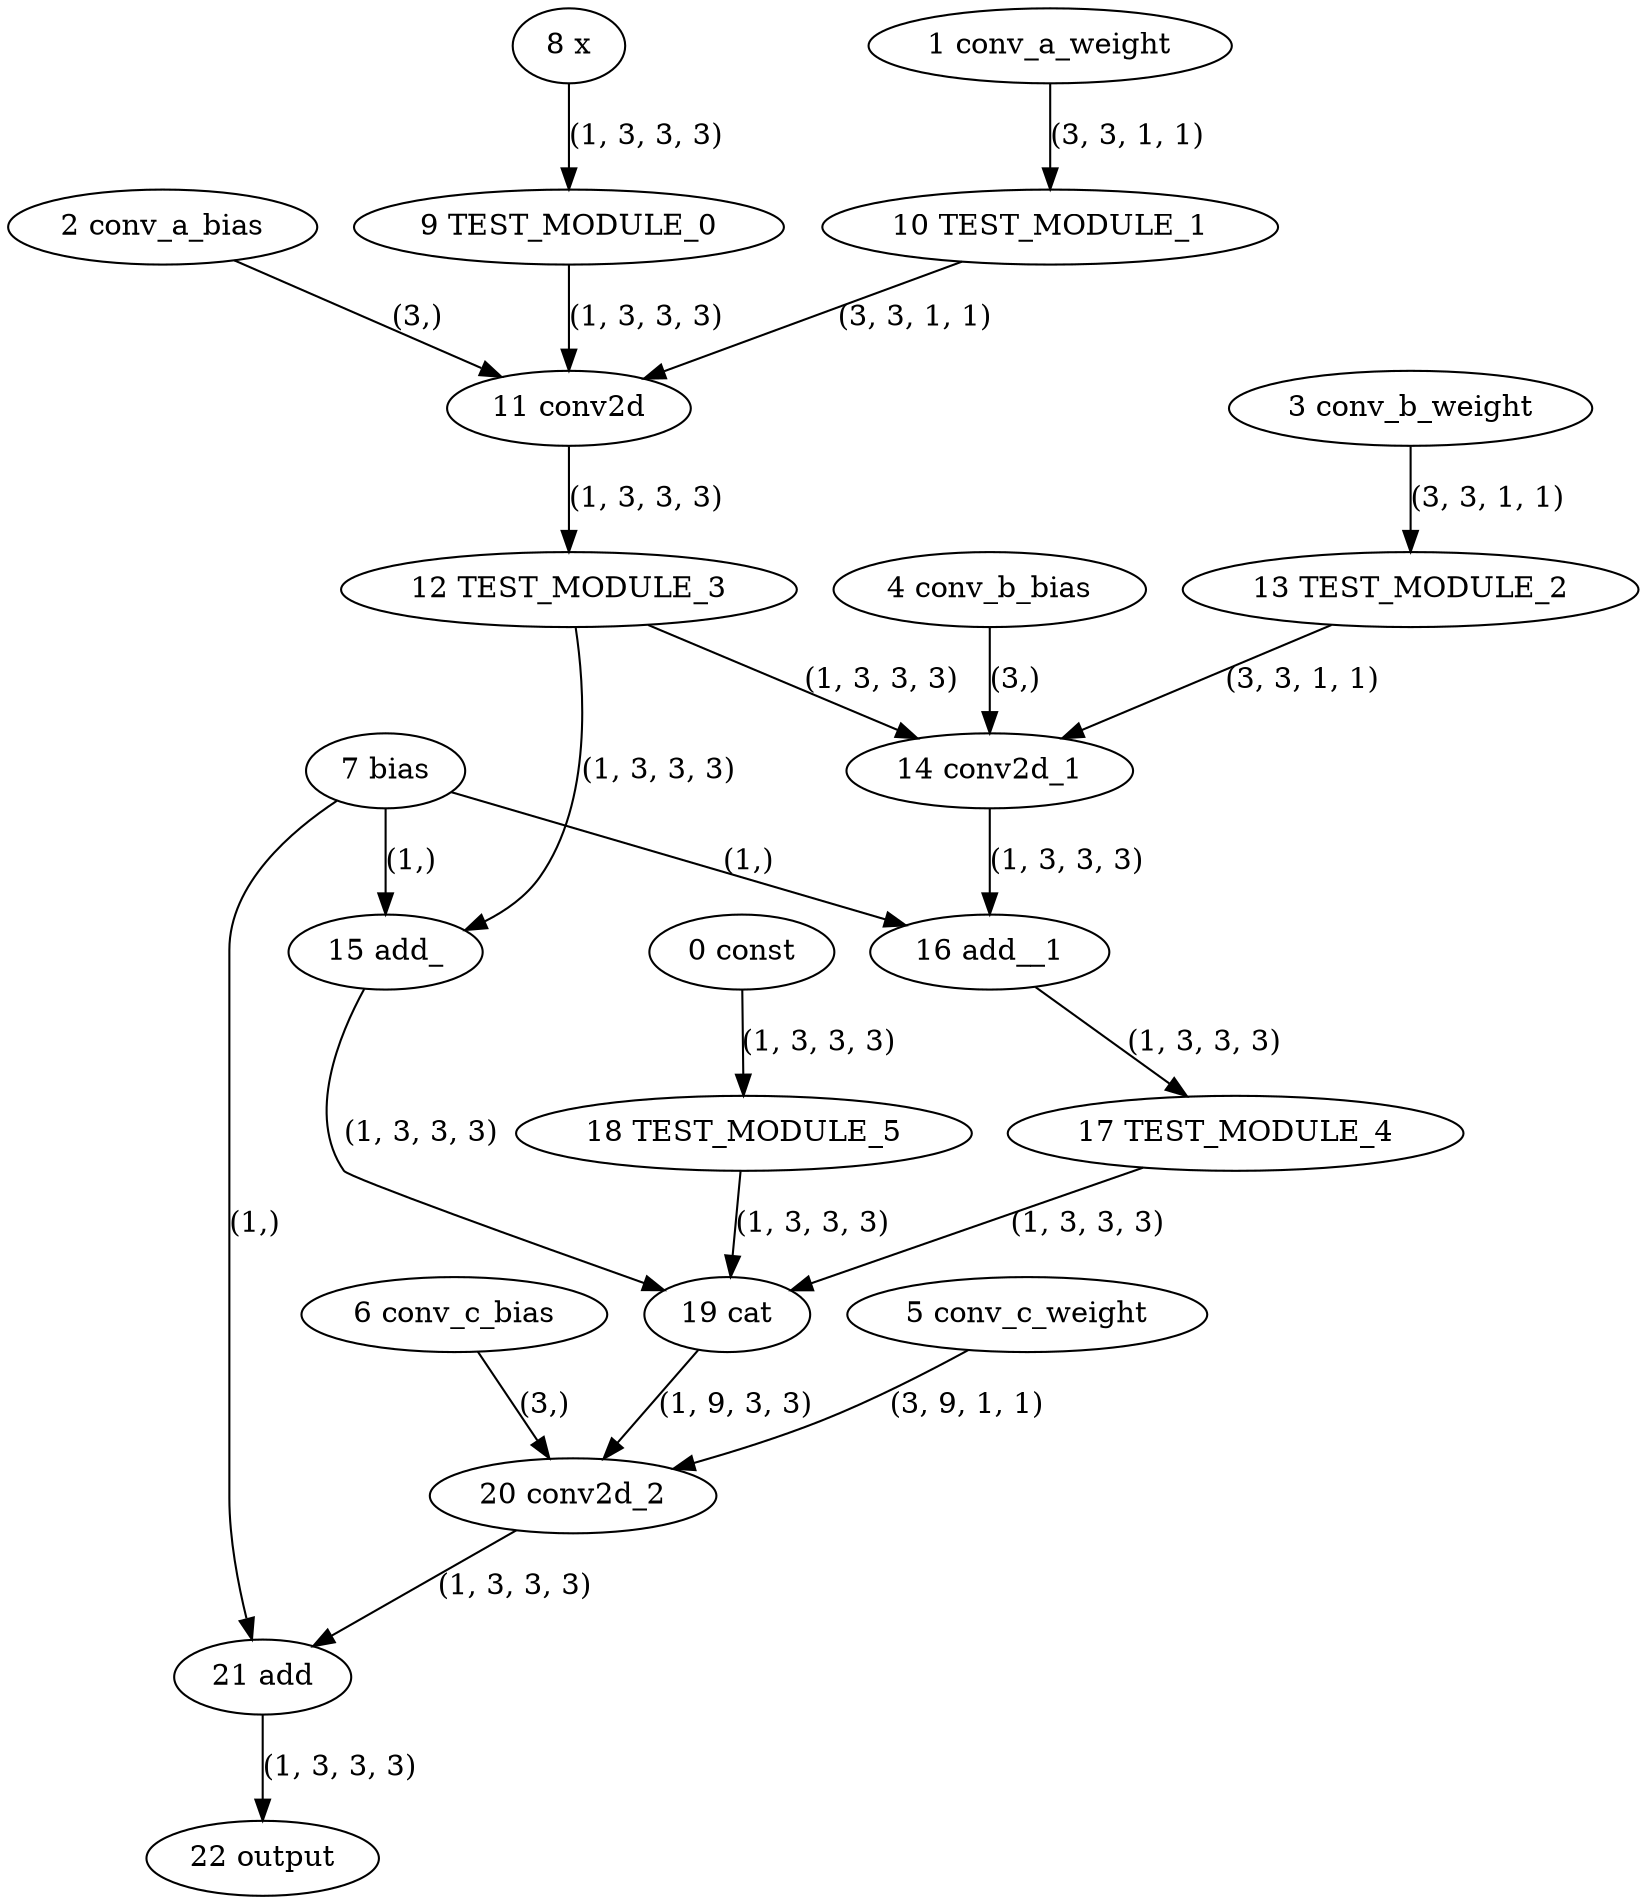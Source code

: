 strict digraph  {
"0 const" [id=0, type=get_attr];
"1 conv_a_weight" [id=1, type=get_attr];
"2 conv_a_bias" [id=2, type=get_attr];
"3 conv_b_weight" [id=3, type=get_attr];
"4 conv_b_bias" [id=4, type=get_attr];
"5 conv_c_weight" [id=5, type=get_attr];
"6 conv_c_bias" [id=6, type=get_attr];
"7 bias" [id=7, type=get_attr];
"8 x" [id=8, type=input];
"9 TEST_MODULE_0" [id=9, type=call_module];
"10 TEST_MODULE_1" [id=10, type=call_module];
"11 conv2d" [id=11, type=conv2d];
"12 TEST_MODULE_3" [id=12, type=call_module];
"13 TEST_MODULE_2" [id=13, type=call_module];
"14 conv2d_1" [id=14, type=conv2d];
"15 add_" [id=15, type=add_];
"16 add__1" [id=16, type=add_];
"17 TEST_MODULE_4" [id=17, type=call_module];
"18 TEST_MODULE_5" [id=18, type=call_module];
"19 cat" [id=19, type=cat];
"20 conv2d_2" [id=20, type=conv2d];
"21 add" [id=21, type=add];
"22 output" [id=22, type=output];
"0 const" -> "18 TEST_MODULE_5"  [label="(1, 3, 3, 3)", style=solid];
"1 conv_a_weight" -> "10 TEST_MODULE_1"  [label="(3, 3, 1, 1)", style=solid];
"2 conv_a_bias" -> "11 conv2d"  [label="(3,)", style=solid];
"3 conv_b_weight" -> "13 TEST_MODULE_2"  [label="(3, 3, 1, 1)", style=solid];
"4 conv_b_bias" -> "14 conv2d_1"  [label="(3,)", style=solid];
"5 conv_c_weight" -> "20 conv2d_2"  [label="(3, 9, 1, 1)", style=solid];
"6 conv_c_bias" -> "20 conv2d_2"  [label="(3,)", style=solid];
"7 bias" -> "15 add_"  [label="(1,)", style=solid];
"7 bias" -> "16 add__1"  [label="(1,)", style=solid];
"7 bias" -> "21 add"  [label="(1,)", style=solid];
"8 x" -> "9 TEST_MODULE_0"  [label="(1, 3, 3, 3)", style=solid];
"9 TEST_MODULE_0" -> "11 conv2d"  [label="(1, 3, 3, 3)", style=solid];
"10 TEST_MODULE_1" -> "11 conv2d"  [label="(3, 3, 1, 1)", style=solid];
"11 conv2d" -> "12 TEST_MODULE_3"  [label="(1, 3, 3, 3)", style=solid];
"12 TEST_MODULE_3" -> "14 conv2d_1"  [label="(1, 3, 3, 3)", style=solid];
"12 TEST_MODULE_3" -> "15 add_"  [label="(1, 3, 3, 3)", style=solid];
"13 TEST_MODULE_2" -> "14 conv2d_1"  [label="(3, 3, 1, 1)", style=solid];
"14 conv2d_1" -> "16 add__1"  [label="(1, 3, 3, 3)", style=solid];
"15 add_" -> "19 cat"  [label="(1, 3, 3, 3)", style=solid];
"16 add__1" -> "17 TEST_MODULE_4"  [label="(1, 3, 3, 3)", style=solid];
"17 TEST_MODULE_4" -> "19 cat"  [label="(1, 3, 3, 3)", style=solid];
"18 TEST_MODULE_5" -> "19 cat"  [label="(1, 3, 3, 3)", style=solid];
"19 cat" -> "20 conv2d_2"  [label="(1, 9, 3, 3)", style=solid];
"20 conv2d_2" -> "21 add"  [label="(1, 3, 3, 3)", style=solid];
"21 add" -> "22 output"  [label="(1, 3, 3, 3)", style=solid];
}
